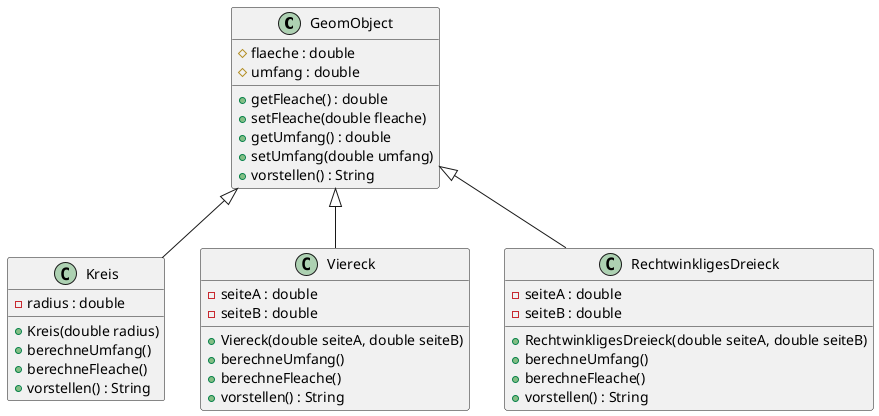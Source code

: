 @startuml

class GeomObject {
    # flaeche : double
    # umfang : double
    + getFleache() : double
    + setFleache(double fleache)
    + getUmfang() : double
    + setUmfang(double umfang)
    + vorstellen() : String
}

class Kreis {
    - radius : double
    + Kreis(double radius)
    + berechneUmfang()
    + berechneFleache()
    + vorstellen() : String
}

class Viereck {
    - seiteA : double
    - seiteB : double
    + Viereck(double seiteA, double seiteB) 
    + berechneUmfang() 
    + berechneFleache()
    + vorstellen() : String
}

class RechtwinkligesDreieck {
    - seiteA : double
    - seiteB : double
    + RechtwinkligesDreieck(double seiteA, double seiteB) 
    + berechneUmfang() 
    + berechneFleache()
    + vorstellen() : String
}

GeomObject <|-- Kreis
GeomObject <|-- Viereck
GeomObject <|-- RechtwinkligesDreieck

@enduml
